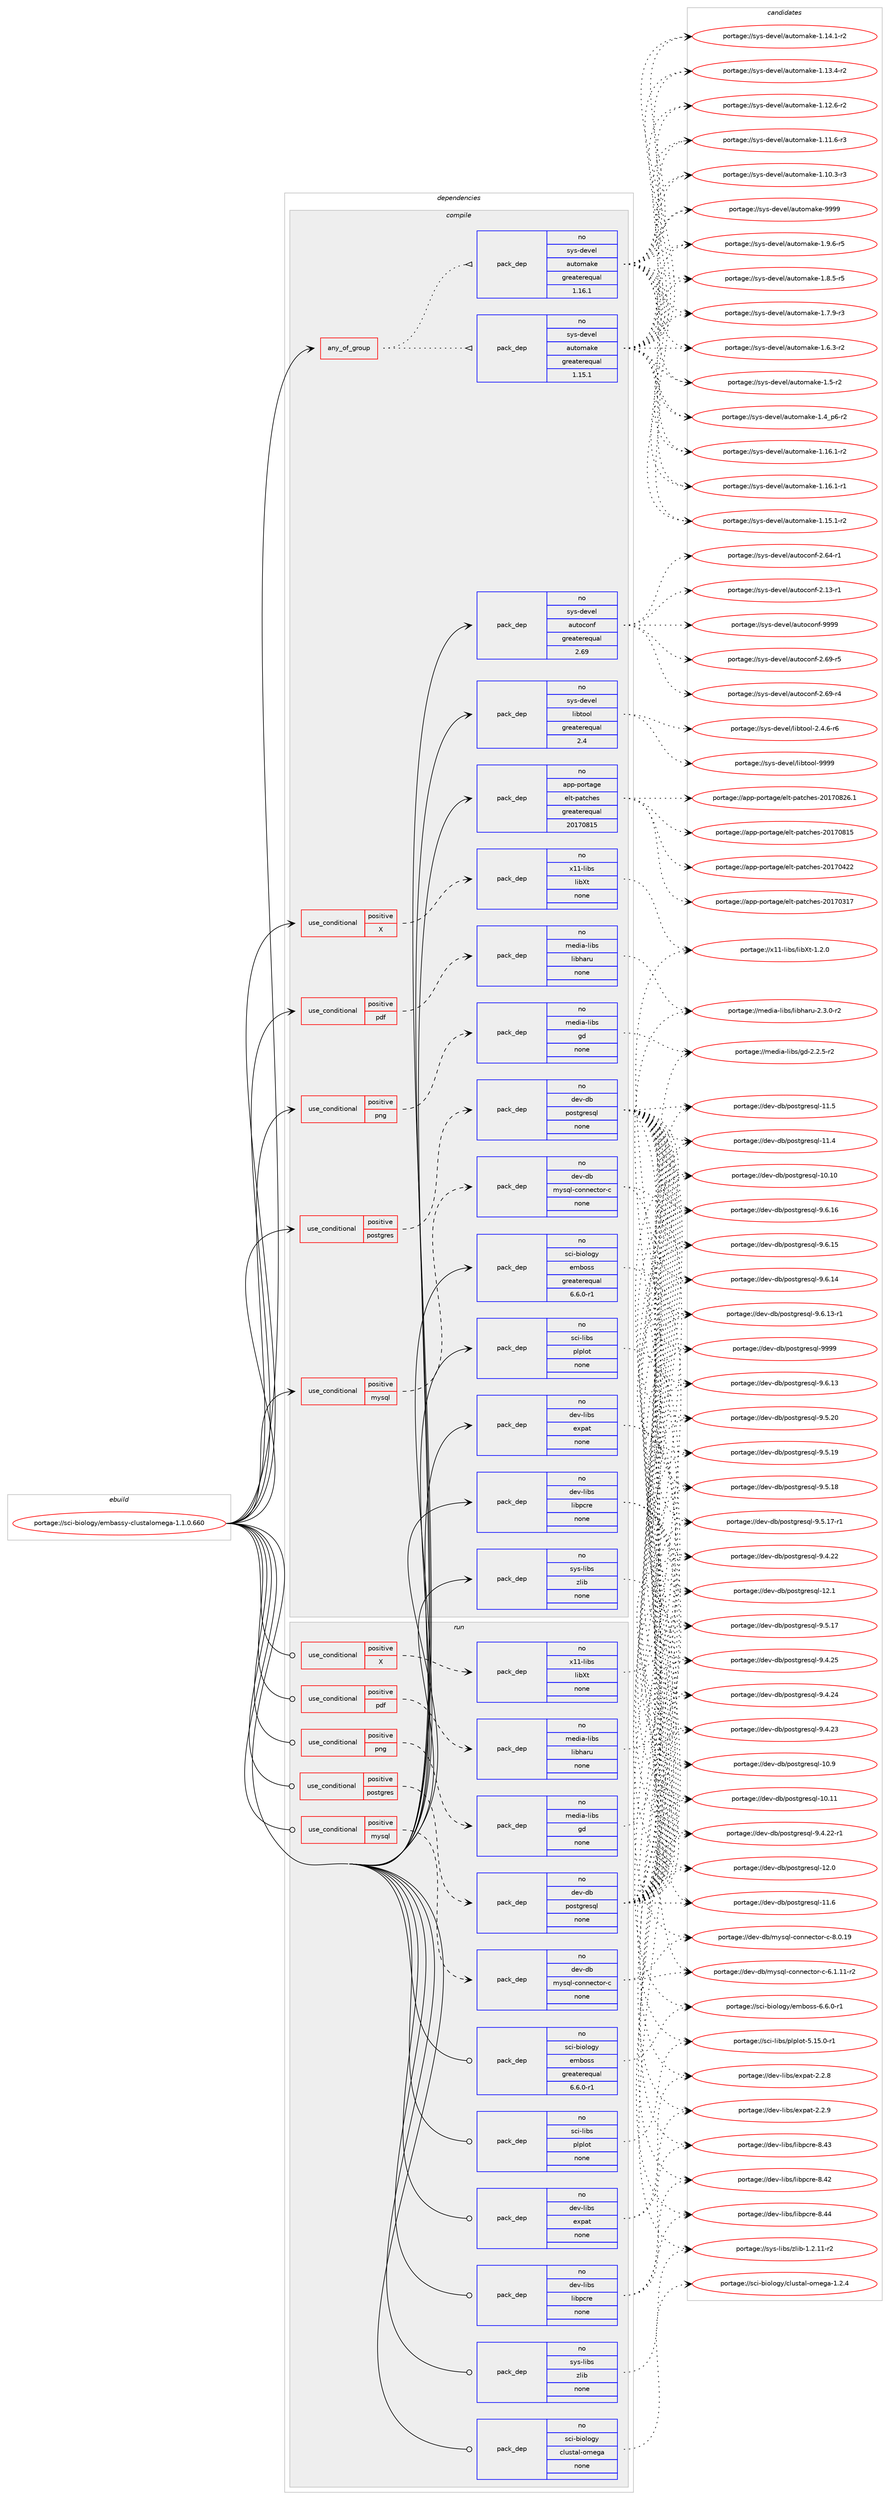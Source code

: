 digraph prolog {

# *************
# Graph options
# *************

newrank=true;
concentrate=true;
compound=true;
graph [rankdir=LR,fontname=Helvetica,fontsize=10,ranksep=1.5];#, ranksep=2.5, nodesep=0.2];
edge  [arrowhead=vee];
node  [fontname=Helvetica,fontsize=10];

# **********
# The ebuild
# **********

subgraph cluster_leftcol {
color=gray;
rank=same;
label=<<i>ebuild</i>>;
id [label="portage://sci-biology/embassy-clustalomega-1.1.0.660", color=red, width=4, href="../sci-biology/embassy-clustalomega-1.1.0.660.svg"];
}

# ****************
# The dependencies
# ****************

subgraph cluster_midcol {
color=gray;
label=<<i>dependencies</i>>;
subgraph cluster_compile {
fillcolor="#eeeeee";
style=filled;
label=<<i>compile</i>>;
subgraph any1686 {
dependency104376 [label=<<TABLE BORDER="0" CELLBORDER="1" CELLSPACING="0" CELLPADDING="4"><TR><TD CELLPADDING="10">any_of_group</TD></TR></TABLE>>, shape=none, color=red];subgraph pack81513 {
dependency104377 [label=<<TABLE BORDER="0" CELLBORDER="1" CELLSPACING="0" CELLPADDING="4" WIDTH="220"><TR><TD ROWSPAN="6" CELLPADDING="30">pack_dep</TD></TR><TR><TD WIDTH="110">no</TD></TR><TR><TD>sys-devel</TD></TR><TR><TD>automake</TD></TR><TR><TD>greaterequal</TD></TR><TR><TD>1.16.1</TD></TR></TABLE>>, shape=none, color=blue];
}
dependency104376:e -> dependency104377:w [weight=20,style="dotted",arrowhead="oinv"];
subgraph pack81514 {
dependency104378 [label=<<TABLE BORDER="0" CELLBORDER="1" CELLSPACING="0" CELLPADDING="4" WIDTH="220"><TR><TD ROWSPAN="6" CELLPADDING="30">pack_dep</TD></TR><TR><TD WIDTH="110">no</TD></TR><TR><TD>sys-devel</TD></TR><TR><TD>automake</TD></TR><TR><TD>greaterequal</TD></TR><TR><TD>1.15.1</TD></TR></TABLE>>, shape=none, color=blue];
}
dependency104376:e -> dependency104378:w [weight=20,style="dotted",arrowhead="oinv"];
}
id:e -> dependency104376:w [weight=20,style="solid",arrowhead="vee"];
subgraph cond21086 {
dependency104379 [label=<<TABLE BORDER="0" CELLBORDER="1" CELLSPACING="0" CELLPADDING="4"><TR><TD ROWSPAN="3" CELLPADDING="10">use_conditional</TD></TR><TR><TD>positive</TD></TR><TR><TD>X</TD></TR></TABLE>>, shape=none, color=red];
subgraph pack81515 {
dependency104380 [label=<<TABLE BORDER="0" CELLBORDER="1" CELLSPACING="0" CELLPADDING="4" WIDTH="220"><TR><TD ROWSPAN="6" CELLPADDING="30">pack_dep</TD></TR><TR><TD WIDTH="110">no</TD></TR><TR><TD>x11-libs</TD></TR><TR><TD>libXt</TD></TR><TR><TD>none</TD></TR><TR><TD></TD></TR></TABLE>>, shape=none, color=blue];
}
dependency104379:e -> dependency104380:w [weight=20,style="dashed",arrowhead="vee"];
}
id:e -> dependency104379:w [weight=20,style="solid",arrowhead="vee"];
subgraph cond21087 {
dependency104381 [label=<<TABLE BORDER="0" CELLBORDER="1" CELLSPACING="0" CELLPADDING="4"><TR><TD ROWSPAN="3" CELLPADDING="10">use_conditional</TD></TR><TR><TD>positive</TD></TR><TR><TD>mysql</TD></TR></TABLE>>, shape=none, color=red];
subgraph pack81516 {
dependency104382 [label=<<TABLE BORDER="0" CELLBORDER="1" CELLSPACING="0" CELLPADDING="4" WIDTH="220"><TR><TD ROWSPAN="6" CELLPADDING="30">pack_dep</TD></TR><TR><TD WIDTH="110">no</TD></TR><TR><TD>dev-db</TD></TR><TR><TD>mysql-connector-c</TD></TR><TR><TD>none</TD></TR><TR><TD></TD></TR></TABLE>>, shape=none, color=blue];
}
dependency104381:e -> dependency104382:w [weight=20,style="dashed",arrowhead="vee"];
}
id:e -> dependency104381:w [weight=20,style="solid",arrowhead="vee"];
subgraph cond21088 {
dependency104383 [label=<<TABLE BORDER="0" CELLBORDER="1" CELLSPACING="0" CELLPADDING="4"><TR><TD ROWSPAN="3" CELLPADDING="10">use_conditional</TD></TR><TR><TD>positive</TD></TR><TR><TD>pdf</TD></TR></TABLE>>, shape=none, color=red];
subgraph pack81517 {
dependency104384 [label=<<TABLE BORDER="0" CELLBORDER="1" CELLSPACING="0" CELLPADDING="4" WIDTH="220"><TR><TD ROWSPAN="6" CELLPADDING="30">pack_dep</TD></TR><TR><TD WIDTH="110">no</TD></TR><TR><TD>media-libs</TD></TR><TR><TD>libharu</TD></TR><TR><TD>none</TD></TR><TR><TD></TD></TR></TABLE>>, shape=none, color=blue];
}
dependency104383:e -> dependency104384:w [weight=20,style="dashed",arrowhead="vee"];
}
id:e -> dependency104383:w [weight=20,style="solid",arrowhead="vee"];
subgraph cond21089 {
dependency104385 [label=<<TABLE BORDER="0" CELLBORDER="1" CELLSPACING="0" CELLPADDING="4"><TR><TD ROWSPAN="3" CELLPADDING="10">use_conditional</TD></TR><TR><TD>positive</TD></TR><TR><TD>png</TD></TR></TABLE>>, shape=none, color=red];
subgraph pack81518 {
dependency104386 [label=<<TABLE BORDER="0" CELLBORDER="1" CELLSPACING="0" CELLPADDING="4" WIDTH="220"><TR><TD ROWSPAN="6" CELLPADDING="30">pack_dep</TD></TR><TR><TD WIDTH="110">no</TD></TR><TR><TD>media-libs</TD></TR><TR><TD>gd</TD></TR><TR><TD>none</TD></TR><TR><TD></TD></TR></TABLE>>, shape=none, color=blue];
}
dependency104385:e -> dependency104386:w [weight=20,style="dashed",arrowhead="vee"];
}
id:e -> dependency104385:w [weight=20,style="solid",arrowhead="vee"];
subgraph cond21090 {
dependency104387 [label=<<TABLE BORDER="0" CELLBORDER="1" CELLSPACING="0" CELLPADDING="4"><TR><TD ROWSPAN="3" CELLPADDING="10">use_conditional</TD></TR><TR><TD>positive</TD></TR><TR><TD>postgres</TD></TR></TABLE>>, shape=none, color=red];
subgraph pack81519 {
dependency104388 [label=<<TABLE BORDER="0" CELLBORDER="1" CELLSPACING="0" CELLPADDING="4" WIDTH="220"><TR><TD ROWSPAN="6" CELLPADDING="30">pack_dep</TD></TR><TR><TD WIDTH="110">no</TD></TR><TR><TD>dev-db</TD></TR><TR><TD>postgresql</TD></TR><TR><TD>none</TD></TR><TR><TD></TD></TR></TABLE>>, shape=none, color=blue];
}
dependency104387:e -> dependency104388:w [weight=20,style="dashed",arrowhead="vee"];
}
id:e -> dependency104387:w [weight=20,style="solid",arrowhead="vee"];
subgraph pack81520 {
dependency104389 [label=<<TABLE BORDER="0" CELLBORDER="1" CELLSPACING="0" CELLPADDING="4" WIDTH="220"><TR><TD ROWSPAN="6" CELLPADDING="30">pack_dep</TD></TR><TR><TD WIDTH="110">no</TD></TR><TR><TD>app-portage</TD></TR><TR><TD>elt-patches</TD></TR><TR><TD>greaterequal</TD></TR><TR><TD>20170815</TD></TR></TABLE>>, shape=none, color=blue];
}
id:e -> dependency104389:w [weight=20,style="solid",arrowhead="vee"];
subgraph pack81521 {
dependency104390 [label=<<TABLE BORDER="0" CELLBORDER="1" CELLSPACING="0" CELLPADDING="4" WIDTH="220"><TR><TD ROWSPAN="6" CELLPADDING="30">pack_dep</TD></TR><TR><TD WIDTH="110">no</TD></TR><TR><TD>dev-libs</TD></TR><TR><TD>expat</TD></TR><TR><TD>none</TD></TR><TR><TD></TD></TR></TABLE>>, shape=none, color=blue];
}
id:e -> dependency104390:w [weight=20,style="solid",arrowhead="vee"];
subgraph pack81522 {
dependency104391 [label=<<TABLE BORDER="0" CELLBORDER="1" CELLSPACING="0" CELLPADDING="4" WIDTH="220"><TR><TD ROWSPAN="6" CELLPADDING="30">pack_dep</TD></TR><TR><TD WIDTH="110">no</TD></TR><TR><TD>dev-libs</TD></TR><TR><TD>libpcre</TD></TR><TR><TD>none</TD></TR><TR><TD></TD></TR></TABLE>>, shape=none, color=blue];
}
id:e -> dependency104391:w [weight=20,style="solid",arrowhead="vee"];
subgraph pack81523 {
dependency104392 [label=<<TABLE BORDER="0" CELLBORDER="1" CELLSPACING="0" CELLPADDING="4" WIDTH="220"><TR><TD ROWSPAN="6" CELLPADDING="30">pack_dep</TD></TR><TR><TD WIDTH="110">no</TD></TR><TR><TD>sci-biology</TD></TR><TR><TD>emboss</TD></TR><TR><TD>greaterequal</TD></TR><TR><TD>6.6.0-r1</TD></TR></TABLE>>, shape=none, color=blue];
}
id:e -> dependency104392:w [weight=20,style="solid",arrowhead="vee"];
subgraph pack81524 {
dependency104393 [label=<<TABLE BORDER="0" CELLBORDER="1" CELLSPACING="0" CELLPADDING="4" WIDTH="220"><TR><TD ROWSPAN="6" CELLPADDING="30">pack_dep</TD></TR><TR><TD WIDTH="110">no</TD></TR><TR><TD>sci-libs</TD></TR><TR><TD>plplot</TD></TR><TR><TD>none</TD></TR><TR><TD></TD></TR></TABLE>>, shape=none, color=blue];
}
id:e -> dependency104393:w [weight=20,style="solid",arrowhead="vee"];
subgraph pack81525 {
dependency104394 [label=<<TABLE BORDER="0" CELLBORDER="1" CELLSPACING="0" CELLPADDING="4" WIDTH="220"><TR><TD ROWSPAN="6" CELLPADDING="30">pack_dep</TD></TR><TR><TD WIDTH="110">no</TD></TR><TR><TD>sys-devel</TD></TR><TR><TD>autoconf</TD></TR><TR><TD>greaterequal</TD></TR><TR><TD>2.69</TD></TR></TABLE>>, shape=none, color=blue];
}
id:e -> dependency104394:w [weight=20,style="solid",arrowhead="vee"];
subgraph pack81526 {
dependency104395 [label=<<TABLE BORDER="0" CELLBORDER="1" CELLSPACING="0" CELLPADDING="4" WIDTH="220"><TR><TD ROWSPAN="6" CELLPADDING="30">pack_dep</TD></TR><TR><TD WIDTH="110">no</TD></TR><TR><TD>sys-devel</TD></TR><TR><TD>libtool</TD></TR><TR><TD>greaterequal</TD></TR><TR><TD>2.4</TD></TR></TABLE>>, shape=none, color=blue];
}
id:e -> dependency104395:w [weight=20,style="solid",arrowhead="vee"];
subgraph pack81527 {
dependency104396 [label=<<TABLE BORDER="0" CELLBORDER="1" CELLSPACING="0" CELLPADDING="4" WIDTH="220"><TR><TD ROWSPAN="6" CELLPADDING="30">pack_dep</TD></TR><TR><TD WIDTH="110">no</TD></TR><TR><TD>sys-libs</TD></TR><TR><TD>zlib</TD></TR><TR><TD>none</TD></TR><TR><TD></TD></TR></TABLE>>, shape=none, color=blue];
}
id:e -> dependency104396:w [weight=20,style="solid",arrowhead="vee"];
}
subgraph cluster_compileandrun {
fillcolor="#eeeeee";
style=filled;
label=<<i>compile and run</i>>;
}
subgraph cluster_run {
fillcolor="#eeeeee";
style=filled;
label=<<i>run</i>>;
subgraph cond21091 {
dependency104397 [label=<<TABLE BORDER="0" CELLBORDER="1" CELLSPACING="0" CELLPADDING="4"><TR><TD ROWSPAN="3" CELLPADDING="10">use_conditional</TD></TR><TR><TD>positive</TD></TR><TR><TD>X</TD></TR></TABLE>>, shape=none, color=red];
subgraph pack81528 {
dependency104398 [label=<<TABLE BORDER="0" CELLBORDER="1" CELLSPACING="0" CELLPADDING="4" WIDTH="220"><TR><TD ROWSPAN="6" CELLPADDING="30">pack_dep</TD></TR><TR><TD WIDTH="110">no</TD></TR><TR><TD>x11-libs</TD></TR><TR><TD>libXt</TD></TR><TR><TD>none</TD></TR><TR><TD></TD></TR></TABLE>>, shape=none, color=blue];
}
dependency104397:e -> dependency104398:w [weight=20,style="dashed",arrowhead="vee"];
}
id:e -> dependency104397:w [weight=20,style="solid",arrowhead="odot"];
subgraph cond21092 {
dependency104399 [label=<<TABLE BORDER="0" CELLBORDER="1" CELLSPACING="0" CELLPADDING="4"><TR><TD ROWSPAN="3" CELLPADDING="10">use_conditional</TD></TR><TR><TD>positive</TD></TR><TR><TD>mysql</TD></TR></TABLE>>, shape=none, color=red];
subgraph pack81529 {
dependency104400 [label=<<TABLE BORDER="0" CELLBORDER="1" CELLSPACING="0" CELLPADDING="4" WIDTH="220"><TR><TD ROWSPAN="6" CELLPADDING="30">pack_dep</TD></TR><TR><TD WIDTH="110">no</TD></TR><TR><TD>dev-db</TD></TR><TR><TD>mysql-connector-c</TD></TR><TR><TD>none</TD></TR><TR><TD></TD></TR></TABLE>>, shape=none, color=blue];
}
dependency104399:e -> dependency104400:w [weight=20,style="dashed",arrowhead="vee"];
}
id:e -> dependency104399:w [weight=20,style="solid",arrowhead="odot"];
subgraph cond21093 {
dependency104401 [label=<<TABLE BORDER="0" CELLBORDER="1" CELLSPACING="0" CELLPADDING="4"><TR><TD ROWSPAN="3" CELLPADDING="10">use_conditional</TD></TR><TR><TD>positive</TD></TR><TR><TD>pdf</TD></TR></TABLE>>, shape=none, color=red];
subgraph pack81530 {
dependency104402 [label=<<TABLE BORDER="0" CELLBORDER="1" CELLSPACING="0" CELLPADDING="4" WIDTH="220"><TR><TD ROWSPAN="6" CELLPADDING="30">pack_dep</TD></TR><TR><TD WIDTH="110">no</TD></TR><TR><TD>media-libs</TD></TR><TR><TD>libharu</TD></TR><TR><TD>none</TD></TR><TR><TD></TD></TR></TABLE>>, shape=none, color=blue];
}
dependency104401:e -> dependency104402:w [weight=20,style="dashed",arrowhead="vee"];
}
id:e -> dependency104401:w [weight=20,style="solid",arrowhead="odot"];
subgraph cond21094 {
dependency104403 [label=<<TABLE BORDER="0" CELLBORDER="1" CELLSPACING="0" CELLPADDING="4"><TR><TD ROWSPAN="3" CELLPADDING="10">use_conditional</TD></TR><TR><TD>positive</TD></TR><TR><TD>png</TD></TR></TABLE>>, shape=none, color=red];
subgraph pack81531 {
dependency104404 [label=<<TABLE BORDER="0" CELLBORDER="1" CELLSPACING="0" CELLPADDING="4" WIDTH="220"><TR><TD ROWSPAN="6" CELLPADDING="30">pack_dep</TD></TR><TR><TD WIDTH="110">no</TD></TR><TR><TD>media-libs</TD></TR><TR><TD>gd</TD></TR><TR><TD>none</TD></TR><TR><TD></TD></TR></TABLE>>, shape=none, color=blue];
}
dependency104403:e -> dependency104404:w [weight=20,style="dashed",arrowhead="vee"];
}
id:e -> dependency104403:w [weight=20,style="solid",arrowhead="odot"];
subgraph cond21095 {
dependency104405 [label=<<TABLE BORDER="0" CELLBORDER="1" CELLSPACING="0" CELLPADDING="4"><TR><TD ROWSPAN="3" CELLPADDING="10">use_conditional</TD></TR><TR><TD>positive</TD></TR><TR><TD>postgres</TD></TR></TABLE>>, shape=none, color=red];
subgraph pack81532 {
dependency104406 [label=<<TABLE BORDER="0" CELLBORDER="1" CELLSPACING="0" CELLPADDING="4" WIDTH="220"><TR><TD ROWSPAN="6" CELLPADDING="30">pack_dep</TD></TR><TR><TD WIDTH="110">no</TD></TR><TR><TD>dev-db</TD></TR><TR><TD>postgresql</TD></TR><TR><TD>none</TD></TR><TR><TD></TD></TR></TABLE>>, shape=none, color=blue];
}
dependency104405:e -> dependency104406:w [weight=20,style="dashed",arrowhead="vee"];
}
id:e -> dependency104405:w [weight=20,style="solid",arrowhead="odot"];
subgraph pack81533 {
dependency104407 [label=<<TABLE BORDER="0" CELLBORDER="1" CELLSPACING="0" CELLPADDING="4" WIDTH="220"><TR><TD ROWSPAN="6" CELLPADDING="30">pack_dep</TD></TR><TR><TD WIDTH="110">no</TD></TR><TR><TD>dev-libs</TD></TR><TR><TD>expat</TD></TR><TR><TD>none</TD></TR><TR><TD></TD></TR></TABLE>>, shape=none, color=blue];
}
id:e -> dependency104407:w [weight=20,style="solid",arrowhead="odot"];
subgraph pack81534 {
dependency104408 [label=<<TABLE BORDER="0" CELLBORDER="1" CELLSPACING="0" CELLPADDING="4" WIDTH="220"><TR><TD ROWSPAN="6" CELLPADDING="30">pack_dep</TD></TR><TR><TD WIDTH="110">no</TD></TR><TR><TD>dev-libs</TD></TR><TR><TD>libpcre</TD></TR><TR><TD>none</TD></TR><TR><TD></TD></TR></TABLE>>, shape=none, color=blue];
}
id:e -> dependency104408:w [weight=20,style="solid",arrowhead="odot"];
subgraph pack81535 {
dependency104409 [label=<<TABLE BORDER="0" CELLBORDER="1" CELLSPACING="0" CELLPADDING="4" WIDTH="220"><TR><TD ROWSPAN="6" CELLPADDING="30">pack_dep</TD></TR><TR><TD WIDTH="110">no</TD></TR><TR><TD>sci-biology</TD></TR><TR><TD>clustal-omega</TD></TR><TR><TD>none</TD></TR><TR><TD></TD></TR></TABLE>>, shape=none, color=blue];
}
id:e -> dependency104409:w [weight=20,style="solid",arrowhead="odot"];
subgraph pack81536 {
dependency104410 [label=<<TABLE BORDER="0" CELLBORDER="1" CELLSPACING="0" CELLPADDING="4" WIDTH="220"><TR><TD ROWSPAN="6" CELLPADDING="30">pack_dep</TD></TR><TR><TD WIDTH="110">no</TD></TR><TR><TD>sci-biology</TD></TR><TR><TD>emboss</TD></TR><TR><TD>greaterequal</TD></TR><TR><TD>6.6.0-r1</TD></TR></TABLE>>, shape=none, color=blue];
}
id:e -> dependency104410:w [weight=20,style="solid",arrowhead="odot"];
subgraph pack81537 {
dependency104411 [label=<<TABLE BORDER="0" CELLBORDER="1" CELLSPACING="0" CELLPADDING="4" WIDTH="220"><TR><TD ROWSPAN="6" CELLPADDING="30">pack_dep</TD></TR><TR><TD WIDTH="110">no</TD></TR><TR><TD>sci-libs</TD></TR><TR><TD>plplot</TD></TR><TR><TD>none</TD></TR><TR><TD></TD></TR></TABLE>>, shape=none, color=blue];
}
id:e -> dependency104411:w [weight=20,style="solid",arrowhead="odot"];
subgraph pack81538 {
dependency104412 [label=<<TABLE BORDER="0" CELLBORDER="1" CELLSPACING="0" CELLPADDING="4" WIDTH="220"><TR><TD ROWSPAN="6" CELLPADDING="30">pack_dep</TD></TR><TR><TD WIDTH="110">no</TD></TR><TR><TD>sys-libs</TD></TR><TR><TD>zlib</TD></TR><TR><TD>none</TD></TR><TR><TD></TD></TR></TABLE>>, shape=none, color=blue];
}
id:e -> dependency104412:w [weight=20,style="solid",arrowhead="odot"];
}
}

# **************
# The candidates
# **************

subgraph cluster_choices {
rank=same;
color=gray;
label=<<i>candidates</i>>;

subgraph choice81513 {
color=black;
nodesep=1;
choice115121115451001011181011084797117116111109971071014557575757 [label="portage://sys-devel/automake-9999", color=red, width=4,href="../sys-devel/automake-9999.svg"];
choice115121115451001011181011084797117116111109971071014549465746544511453 [label="portage://sys-devel/automake-1.9.6-r5", color=red, width=4,href="../sys-devel/automake-1.9.6-r5.svg"];
choice115121115451001011181011084797117116111109971071014549465646534511453 [label="portage://sys-devel/automake-1.8.5-r5", color=red, width=4,href="../sys-devel/automake-1.8.5-r5.svg"];
choice115121115451001011181011084797117116111109971071014549465546574511451 [label="portage://sys-devel/automake-1.7.9-r3", color=red, width=4,href="../sys-devel/automake-1.7.9-r3.svg"];
choice115121115451001011181011084797117116111109971071014549465446514511450 [label="portage://sys-devel/automake-1.6.3-r2", color=red, width=4,href="../sys-devel/automake-1.6.3-r2.svg"];
choice11512111545100101118101108479711711611110997107101454946534511450 [label="portage://sys-devel/automake-1.5-r2", color=red, width=4,href="../sys-devel/automake-1.5-r2.svg"];
choice115121115451001011181011084797117116111109971071014549465295112544511450 [label="portage://sys-devel/automake-1.4_p6-r2", color=red, width=4,href="../sys-devel/automake-1.4_p6-r2.svg"];
choice11512111545100101118101108479711711611110997107101454946495446494511450 [label="portage://sys-devel/automake-1.16.1-r2", color=red, width=4,href="../sys-devel/automake-1.16.1-r2.svg"];
choice11512111545100101118101108479711711611110997107101454946495446494511449 [label="portage://sys-devel/automake-1.16.1-r1", color=red, width=4,href="../sys-devel/automake-1.16.1-r1.svg"];
choice11512111545100101118101108479711711611110997107101454946495346494511450 [label="portage://sys-devel/automake-1.15.1-r2", color=red, width=4,href="../sys-devel/automake-1.15.1-r2.svg"];
choice11512111545100101118101108479711711611110997107101454946495246494511450 [label="portage://sys-devel/automake-1.14.1-r2", color=red, width=4,href="../sys-devel/automake-1.14.1-r2.svg"];
choice11512111545100101118101108479711711611110997107101454946495146524511450 [label="portage://sys-devel/automake-1.13.4-r2", color=red, width=4,href="../sys-devel/automake-1.13.4-r2.svg"];
choice11512111545100101118101108479711711611110997107101454946495046544511450 [label="portage://sys-devel/automake-1.12.6-r2", color=red, width=4,href="../sys-devel/automake-1.12.6-r2.svg"];
choice11512111545100101118101108479711711611110997107101454946494946544511451 [label="portage://sys-devel/automake-1.11.6-r3", color=red, width=4,href="../sys-devel/automake-1.11.6-r3.svg"];
choice11512111545100101118101108479711711611110997107101454946494846514511451 [label="portage://sys-devel/automake-1.10.3-r3", color=red, width=4,href="../sys-devel/automake-1.10.3-r3.svg"];
dependency104377:e -> choice115121115451001011181011084797117116111109971071014557575757:w [style=dotted,weight="100"];
dependency104377:e -> choice115121115451001011181011084797117116111109971071014549465746544511453:w [style=dotted,weight="100"];
dependency104377:e -> choice115121115451001011181011084797117116111109971071014549465646534511453:w [style=dotted,weight="100"];
dependency104377:e -> choice115121115451001011181011084797117116111109971071014549465546574511451:w [style=dotted,weight="100"];
dependency104377:e -> choice115121115451001011181011084797117116111109971071014549465446514511450:w [style=dotted,weight="100"];
dependency104377:e -> choice11512111545100101118101108479711711611110997107101454946534511450:w [style=dotted,weight="100"];
dependency104377:e -> choice115121115451001011181011084797117116111109971071014549465295112544511450:w [style=dotted,weight="100"];
dependency104377:e -> choice11512111545100101118101108479711711611110997107101454946495446494511450:w [style=dotted,weight="100"];
dependency104377:e -> choice11512111545100101118101108479711711611110997107101454946495446494511449:w [style=dotted,weight="100"];
dependency104377:e -> choice11512111545100101118101108479711711611110997107101454946495346494511450:w [style=dotted,weight="100"];
dependency104377:e -> choice11512111545100101118101108479711711611110997107101454946495246494511450:w [style=dotted,weight="100"];
dependency104377:e -> choice11512111545100101118101108479711711611110997107101454946495146524511450:w [style=dotted,weight="100"];
dependency104377:e -> choice11512111545100101118101108479711711611110997107101454946495046544511450:w [style=dotted,weight="100"];
dependency104377:e -> choice11512111545100101118101108479711711611110997107101454946494946544511451:w [style=dotted,weight="100"];
dependency104377:e -> choice11512111545100101118101108479711711611110997107101454946494846514511451:w [style=dotted,weight="100"];
}
subgraph choice81514 {
color=black;
nodesep=1;
choice115121115451001011181011084797117116111109971071014557575757 [label="portage://sys-devel/automake-9999", color=red, width=4,href="../sys-devel/automake-9999.svg"];
choice115121115451001011181011084797117116111109971071014549465746544511453 [label="portage://sys-devel/automake-1.9.6-r5", color=red, width=4,href="../sys-devel/automake-1.9.6-r5.svg"];
choice115121115451001011181011084797117116111109971071014549465646534511453 [label="portage://sys-devel/automake-1.8.5-r5", color=red, width=4,href="../sys-devel/automake-1.8.5-r5.svg"];
choice115121115451001011181011084797117116111109971071014549465546574511451 [label="portage://sys-devel/automake-1.7.9-r3", color=red, width=4,href="../sys-devel/automake-1.7.9-r3.svg"];
choice115121115451001011181011084797117116111109971071014549465446514511450 [label="portage://sys-devel/automake-1.6.3-r2", color=red, width=4,href="../sys-devel/automake-1.6.3-r2.svg"];
choice11512111545100101118101108479711711611110997107101454946534511450 [label="portage://sys-devel/automake-1.5-r2", color=red, width=4,href="../sys-devel/automake-1.5-r2.svg"];
choice115121115451001011181011084797117116111109971071014549465295112544511450 [label="portage://sys-devel/automake-1.4_p6-r2", color=red, width=4,href="../sys-devel/automake-1.4_p6-r2.svg"];
choice11512111545100101118101108479711711611110997107101454946495446494511450 [label="portage://sys-devel/automake-1.16.1-r2", color=red, width=4,href="../sys-devel/automake-1.16.1-r2.svg"];
choice11512111545100101118101108479711711611110997107101454946495446494511449 [label="portage://sys-devel/automake-1.16.1-r1", color=red, width=4,href="../sys-devel/automake-1.16.1-r1.svg"];
choice11512111545100101118101108479711711611110997107101454946495346494511450 [label="portage://sys-devel/automake-1.15.1-r2", color=red, width=4,href="../sys-devel/automake-1.15.1-r2.svg"];
choice11512111545100101118101108479711711611110997107101454946495246494511450 [label="portage://sys-devel/automake-1.14.1-r2", color=red, width=4,href="../sys-devel/automake-1.14.1-r2.svg"];
choice11512111545100101118101108479711711611110997107101454946495146524511450 [label="portage://sys-devel/automake-1.13.4-r2", color=red, width=4,href="../sys-devel/automake-1.13.4-r2.svg"];
choice11512111545100101118101108479711711611110997107101454946495046544511450 [label="portage://sys-devel/automake-1.12.6-r2", color=red, width=4,href="../sys-devel/automake-1.12.6-r2.svg"];
choice11512111545100101118101108479711711611110997107101454946494946544511451 [label="portage://sys-devel/automake-1.11.6-r3", color=red, width=4,href="../sys-devel/automake-1.11.6-r3.svg"];
choice11512111545100101118101108479711711611110997107101454946494846514511451 [label="portage://sys-devel/automake-1.10.3-r3", color=red, width=4,href="../sys-devel/automake-1.10.3-r3.svg"];
dependency104378:e -> choice115121115451001011181011084797117116111109971071014557575757:w [style=dotted,weight="100"];
dependency104378:e -> choice115121115451001011181011084797117116111109971071014549465746544511453:w [style=dotted,weight="100"];
dependency104378:e -> choice115121115451001011181011084797117116111109971071014549465646534511453:w [style=dotted,weight="100"];
dependency104378:e -> choice115121115451001011181011084797117116111109971071014549465546574511451:w [style=dotted,weight="100"];
dependency104378:e -> choice115121115451001011181011084797117116111109971071014549465446514511450:w [style=dotted,weight="100"];
dependency104378:e -> choice11512111545100101118101108479711711611110997107101454946534511450:w [style=dotted,weight="100"];
dependency104378:e -> choice115121115451001011181011084797117116111109971071014549465295112544511450:w [style=dotted,weight="100"];
dependency104378:e -> choice11512111545100101118101108479711711611110997107101454946495446494511450:w [style=dotted,weight="100"];
dependency104378:e -> choice11512111545100101118101108479711711611110997107101454946495446494511449:w [style=dotted,weight="100"];
dependency104378:e -> choice11512111545100101118101108479711711611110997107101454946495346494511450:w [style=dotted,weight="100"];
dependency104378:e -> choice11512111545100101118101108479711711611110997107101454946495246494511450:w [style=dotted,weight="100"];
dependency104378:e -> choice11512111545100101118101108479711711611110997107101454946495146524511450:w [style=dotted,weight="100"];
dependency104378:e -> choice11512111545100101118101108479711711611110997107101454946495046544511450:w [style=dotted,weight="100"];
dependency104378:e -> choice11512111545100101118101108479711711611110997107101454946494946544511451:w [style=dotted,weight="100"];
dependency104378:e -> choice11512111545100101118101108479711711611110997107101454946494846514511451:w [style=dotted,weight="100"];
}
subgraph choice81515 {
color=black;
nodesep=1;
choice12049494510810598115471081059888116454946504648 [label="portage://x11-libs/libXt-1.2.0", color=red, width=4,href="../x11-libs/libXt-1.2.0.svg"];
dependency104380:e -> choice12049494510810598115471081059888116454946504648:w [style=dotted,weight="100"];
}
subgraph choice81516 {
color=black;
nodesep=1;
choice100101118451009847109121115113108459911111011010199116111114459945564648464957 [label="portage://dev-db/mysql-connector-c-8.0.19", color=red, width=4,href="../dev-db/mysql-connector-c-8.0.19.svg"];
choice1001011184510098471091211151131084599111110110101991161111144599455446494649494511450 [label="portage://dev-db/mysql-connector-c-6.1.11-r2", color=red, width=4,href="../dev-db/mysql-connector-c-6.1.11-r2.svg"];
dependency104382:e -> choice100101118451009847109121115113108459911111011010199116111114459945564648464957:w [style=dotted,weight="100"];
dependency104382:e -> choice1001011184510098471091211151131084599111110110101991161111144599455446494649494511450:w [style=dotted,weight="100"];
}
subgraph choice81517 {
color=black;
nodesep=1;
choice1091011001059745108105981154710810598104971141174550465146484511450 [label="portage://media-libs/libharu-2.3.0-r2", color=red, width=4,href="../media-libs/libharu-2.3.0-r2.svg"];
dependency104384:e -> choice1091011001059745108105981154710810598104971141174550465146484511450:w [style=dotted,weight="100"];
}
subgraph choice81518 {
color=black;
nodesep=1;
choice109101100105974510810598115471031004550465046534511450 [label="portage://media-libs/gd-2.2.5-r2", color=red, width=4,href="../media-libs/gd-2.2.5-r2.svg"];
dependency104386:e -> choice109101100105974510810598115471031004550465046534511450:w [style=dotted,weight="100"];
}
subgraph choice81519 {
color=black;
nodesep=1;
choice1001011184510098471121111151161031141011151131084557575757 [label="portage://dev-db/postgresql-9999", color=red, width=4,href="../dev-db/postgresql-9999.svg"];
choice10010111845100984711211111511610311410111511310845574654464954 [label="portage://dev-db/postgresql-9.6.16", color=red, width=4,href="../dev-db/postgresql-9.6.16.svg"];
choice10010111845100984711211111511610311410111511310845574654464953 [label="portage://dev-db/postgresql-9.6.15", color=red, width=4,href="../dev-db/postgresql-9.6.15.svg"];
choice10010111845100984711211111511610311410111511310845574654464952 [label="portage://dev-db/postgresql-9.6.14", color=red, width=4,href="../dev-db/postgresql-9.6.14.svg"];
choice100101118451009847112111115116103114101115113108455746544649514511449 [label="portage://dev-db/postgresql-9.6.13-r1", color=red, width=4,href="../dev-db/postgresql-9.6.13-r1.svg"];
choice10010111845100984711211111511610311410111511310845574654464951 [label="portage://dev-db/postgresql-9.6.13", color=red, width=4,href="../dev-db/postgresql-9.6.13.svg"];
choice10010111845100984711211111511610311410111511310845574653465048 [label="portage://dev-db/postgresql-9.5.20", color=red, width=4,href="../dev-db/postgresql-9.5.20.svg"];
choice10010111845100984711211111511610311410111511310845574653464957 [label="portage://dev-db/postgresql-9.5.19", color=red, width=4,href="../dev-db/postgresql-9.5.19.svg"];
choice10010111845100984711211111511610311410111511310845574653464956 [label="portage://dev-db/postgresql-9.5.18", color=red, width=4,href="../dev-db/postgresql-9.5.18.svg"];
choice100101118451009847112111115116103114101115113108455746534649554511449 [label="portage://dev-db/postgresql-9.5.17-r1", color=red, width=4,href="../dev-db/postgresql-9.5.17-r1.svg"];
choice10010111845100984711211111511610311410111511310845574653464955 [label="portage://dev-db/postgresql-9.5.17", color=red, width=4,href="../dev-db/postgresql-9.5.17.svg"];
choice10010111845100984711211111511610311410111511310845574652465053 [label="portage://dev-db/postgresql-9.4.25", color=red, width=4,href="../dev-db/postgresql-9.4.25.svg"];
choice10010111845100984711211111511610311410111511310845574652465052 [label="portage://dev-db/postgresql-9.4.24", color=red, width=4,href="../dev-db/postgresql-9.4.24.svg"];
choice10010111845100984711211111511610311410111511310845574652465051 [label="portage://dev-db/postgresql-9.4.23", color=red, width=4,href="../dev-db/postgresql-9.4.23.svg"];
choice100101118451009847112111115116103114101115113108455746524650504511449 [label="portage://dev-db/postgresql-9.4.22-r1", color=red, width=4,href="../dev-db/postgresql-9.4.22-r1.svg"];
choice10010111845100984711211111511610311410111511310845574652465050 [label="portage://dev-db/postgresql-9.4.22", color=red, width=4,href="../dev-db/postgresql-9.4.22.svg"];
choice1001011184510098471121111151161031141011151131084549504649 [label="portage://dev-db/postgresql-12.1", color=red, width=4,href="../dev-db/postgresql-12.1.svg"];
choice1001011184510098471121111151161031141011151131084549504648 [label="portage://dev-db/postgresql-12.0", color=red, width=4,href="../dev-db/postgresql-12.0.svg"];
choice1001011184510098471121111151161031141011151131084549494654 [label="portage://dev-db/postgresql-11.6", color=red, width=4,href="../dev-db/postgresql-11.6.svg"];
choice1001011184510098471121111151161031141011151131084549494653 [label="portage://dev-db/postgresql-11.5", color=red, width=4,href="../dev-db/postgresql-11.5.svg"];
choice1001011184510098471121111151161031141011151131084549494652 [label="portage://dev-db/postgresql-11.4", color=red, width=4,href="../dev-db/postgresql-11.4.svg"];
choice1001011184510098471121111151161031141011151131084549484657 [label="portage://dev-db/postgresql-10.9", color=red, width=4,href="../dev-db/postgresql-10.9.svg"];
choice100101118451009847112111115116103114101115113108454948464949 [label="portage://dev-db/postgresql-10.11", color=red, width=4,href="../dev-db/postgresql-10.11.svg"];
choice100101118451009847112111115116103114101115113108454948464948 [label="portage://dev-db/postgresql-10.10", color=red, width=4,href="../dev-db/postgresql-10.10.svg"];
dependency104388:e -> choice1001011184510098471121111151161031141011151131084557575757:w [style=dotted,weight="100"];
dependency104388:e -> choice10010111845100984711211111511610311410111511310845574654464954:w [style=dotted,weight="100"];
dependency104388:e -> choice10010111845100984711211111511610311410111511310845574654464953:w [style=dotted,weight="100"];
dependency104388:e -> choice10010111845100984711211111511610311410111511310845574654464952:w [style=dotted,weight="100"];
dependency104388:e -> choice100101118451009847112111115116103114101115113108455746544649514511449:w [style=dotted,weight="100"];
dependency104388:e -> choice10010111845100984711211111511610311410111511310845574654464951:w [style=dotted,weight="100"];
dependency104388:e -> choice10010111845100984711211111511610311410111511310845574653465048:w [style=dotted,weight="100"];
dependency104388:e -> choice10010111845100984711211111511610311410111511310845574653464957:w [style=dotted,weight="100"];
dependency104388:e -> choice10010111845100984711211111511610311410111511310845574653464956:w [style=dotted,weight="100"];
dependency104388:e -> choice100101118451009847112111115116103114101115113108455746534649554511449:w [style=dotted,weight="100"];
dependency104388:e -> choice10010111845100984711211111511610311410111511310845574653464955:w [style=dotted,weight="100"];
dependency104388:e -> choice10010111845100984711211111511610311410111511310845574652465053:w [style=dotted,weight="100"];
dependency104388:e -> choice10010111845100984711211111511610311410111511310845574652465052:w [style=dotted,weight="100"];
dependency104388:e -> choice10010111845100984711211111511610311410111511310845574652465051:w [style=dotted,weight="100"];
dependency104388:e -> choice100101118451009847112111115116103114101115113108455746524650504511449:w [style=dotted,weight="100"];
dependency104388:e -> choice10010111845100984711211111511610311410111511310845574652465050:w [style=dotted,weight="100"];
dependency104388:e -> choice1001011184510098471121111151161031141011151131084549504649:w [style=dotted,weight="100"];
dependency104388:e -> choice1001011184510098471121111151161031141011151131084549504648:w [style=dotted,weight="100"];
dependency104388:e -> choice1001011184510098471121111151161031141011151131084549494654:w [style=dotted,weight="100"];
dependency104388:e -> choice1001011184510098471121111151161031141011151131084549494653:w [style=dotted,weight="100"];
dependency104388:e -> choice1001011184510098471121111151161031141011151131084549494652:w [style=dotted,weight="100"];
dependency104388:e -> choice1001011184510098471121111151161031141011151131084549484657:w [style=dotted,weight="100"];
dependency104388:e -> choice100101118451009847112111115116103114101115113108454948464949:w [style=dotted,weight="100"];
dependency104388:e -> choice100101118451009847112111115116103114101115113108454948464948:w [style=dotted,weight="100"];
}
subgraph choice81520 {
color=black;
nodesep=1;
choice971121124511211111411697103101471011081164511297116991041011154550484955485650544649 [label="portage://app-portage/elt-patches-20170826.1", color=red, width=4,href="../app-portage/elt-patches-20170826.1.svg"];
choice97112112451121111141169710310147101108116451129711699104101115455048495548564953 [label="portage://app-portage/elt-patches-20170815", color=red, width=4,href="../app-portage/elt-patches-20170815.svg"];
choice97112112451121111141169710310147101108116451129711699104101115455048495548525050 [label="portage://app-portage/elt-patches-20170422", color=red, width=4,href="../app-portage/elt-patches-20170422.svg"];
choice97112112451121111141169710310147101108116451129711699104101115455048495548514955 [label="portage://app-portage/elt-patches-20170317", color=red, width=4,href="../app-portage/elt-patches-20170317.svg"];
dependency104389:e -> choice971121124511211111411697103101471011081164511297116991041011154550484955485650544649:w [style=dotted,weight="100"];
dependency104389:e -> choice97112112451121111141169710310147101108116451129711699104101115455048495548564953:w [style=dotted,weight="100"];
dependency104389:e -> choice97112112451121111141169710310147101108116451129711699104101115455048495548525050:w [style=dotted,weight="100"];
dependency104389:e -> choice97112112451121111141169710310147101108116451129711699104101115455048495548514955:w [style=dotted,weight="100"];
}
subgraph choice81521 {
color=black;
nodesep=1;
choice10010111845108105981154710112011297116455046504657 [label="portage://dev-libs/expat-2.2.9", color=red, width=4,href="../dev-libs/expat-2.2.9.svg"];
choice10010111845108105981154710112011297116455046504656 [label="portage://dev-libs/expat-2.2.8", color=red, width=4,href="../dev-libs/expat-2.2.8.svg"];
dependency104390:e -> choice10010111845108105981154710112011297116455046504657:w [style=dotted,weight="100"];
dependency104390:e -> choice10010111845108105981154710112011297116455046504656:w [style=dotted,weight="100"];
}
subgraph choice81522 {
color=black;
nodesep=1;
choice10010111845108105981154710810598112991141014556465252 [label="portage://dev-libs/libpcre-8.44", color=red, width=4,href="../dev-libs/libpcre-8.44.svg"];
choice10010111845108105981154710810598112991141014556465251 [label="portage://dev-libs/libpcre-8.43", color=red, width=4,href="../dev-libs/libpcre-8.43.svg"];
choice10010111845108105981154710810598112991141014556465250 [label="portage://dev-libs/libpcre-8.42", color=red, width=4,href="../dev-libs/libpcre-8.42.svg"];
dependency104391:e -> choice10010111845108105981154710810598112991141014556465252:w [style=dotted,weight="100"];
dependency104391:e -> choice10010111845108105981154710810598112991141014556465251:w [style=dotted,weight="100"];
dependency104391:e -> choice10010111845108105981154710810598112991141014556465250:w [style=dotted,weight="100"];
}
subgraph choice81523 {
color=black;
nodesep=1;
choice11599105459810511110811110312147101109981111151154554465446484511449 [label="portage://sci-biology/emboss-6.6.0-r1", color=red, width=4,href="../sci-biology/emboss-6.6.0-r1.svg"];
dependency104392:e -> choice11599105459810511110811110312147101109981111151154554465446484511449:w [style=dotted,weight="100"];
}
subgraph choice81524 {
color=black;
nodesep=1;
choice11599105451081059811547112108112108111116455346495346484511449 [label="portage://sci-libs/plplot-5.15.0-r1", color=red, width=4,href="../sci-libs/plplot-5.15.0-r1.svg"];
dependency104393:e -> choice11599105451081059811547112108112108111116455346495346484511449:w [style=dotted,weight="100"];
}
subgraph choice81525 {
color=black;
nodesep=1;
choice115121115451001011181011084797117116111991111101024557575757 [label="portage://sys-devel/autoconf-9999", color=red, width=4,href="../sys-devel/autoconf-9999.svg"];
choice1151211154510010111810110847971171161119911111010245504654574511453 [label="portage://sys-devel/autoconf-2.69-r5", color=red, width=4,href="../sys-devel/autoconf-2.69-r5.svg"];
choice1151211154510010111810110847971171161119911111010245504654574511452 [label="portage://sys-devel/autoconf-2.69-r4", color=red, width=4,href="../sys-devel/autoconf-2.69-r4.svg"];
choice1151211154510010111810110847971171161119911111010245504654524511449 [label="portage://sys-devel/autoconf-2.64-r1", color=red, width=4,href="../sys-devel/autoconf-2.64-r1.svg"];
choice1151211154510010111810110847971171161119911111010245504649514511449 [label="portage://sys-devel/autoconf-2.13-r1", color=red, width=4,href="../sys-devel/autoconf-2.13-r1.svg"];
dependency104394:e -> choice115121115451001011181011084797117116111991111101024557575757:w [style=dotted,weight="100"];
dependency104394:e -> choice1151211154510010111810110847971171161119911111010245504654574511453:w [style=dotted,weight="100"];
dependency104394:e -> choice1151211154510010111810110847971171161119911111010245504654574511452:w [style=dotted,weight="100"];
dependency104394:e -> choice1151211154510010111810110847971171161119911111010245504654524511449:w [style=dotted,weight="100"];
dependency104394:e -> choice1151211154510010111810110847971171161119911111010245504649514511449:w [style=dotted,weight="100"];
}
subgraph choice81526 {
color=black;
nodesep=1;
choice1151211154510010111810110847108105981161111111084557575757 [label="portage://sys-devel/libtool-9999", color=red, width=4,href="../sys-devel/libtool-9999.svg"];
choice1151211154510010111810110847108105981161111111084550465246544511454 [label="portage://sys-devel/libtool-2.4.6-r6", color=red, width=4,href="../sys-devel/libtool-2.4.6-r6.svg"];
dependency104395:e -> choice1151211154510010111810110847108105981161111111084557575757:w [style=dotted,weight="100"];
dependency104395:e -> choice1151211154510010111810110847108105981161111111084550465246544511454:w [style=dotted,weight="100"];
}
subgraph choice81527 {
color=black;
nodesep=1;
choice11512111545108105981154712210810598454946504649494511450 [label="portage://sys-libs/zlib-1.2.11-r2", color=red, width=4,href="../sys-libs/zlib-1.2.11-r2.svg"];
dependency104396:e -> choice11512111545108105981154712210810598454946504649494511450:w [style=dotted,weight="100"];
}
subgraph choice81528 {
color=black;
nodesep=1;
choice12049494510810598115471081059888116454946504648 [label="portage://x11-libs/libXt-1.2.0", color=red, width=4,href="../x11-libs/libXt-1.2.0.svg"];
dependency104398:e -> choice12049494510810598115471081059888116454946504648:w [style=dotted,weight="100"];
}
subgraph choice81529 {
color=black;
nodesep=1;
choice100101118451009847109121115113108459911111011010199116111114459945564648464957 [label="portage://dev-db/mysql-connector-c-8.0.19", color=red, width=4,href="../dev-db/mysql-connector-c-8.0.19.svg"];
choice1001011184510098471091211151131084599111110110101991161111144599455446494649494511450 [label="portage://dev-db/mysql-connector-c-6.1.11-r2", color=red, width=4,href="../dev-db/mysql-connector-c-6.1.11-r2.svg"];
dependency104400:e -> choice100101118451009847109121115113108459911111011010199116111114459945564648464957:w [style=dotted,weight="100"];
dependency104400:e -> choice1001011184510098471091211151131084599111110110101991161111144599455446494649494511450:w [style=dotted,weight="100"];
}
subgraph choice81530 {
color=black;
nodesep=1;
choice1091011001059745108105981154710810598104971141174550465146484511450 [label="portage://media-libs/libharu-2.3.0-r2", color=red, width=4,href="../media-libs/libharu-2.3.0-r2.svg"];
dependency104402:e -> choice1091011001059745108105981154710810598104971141174550465146484511450:w [style=dotted,weight="100"];
}
subgraph choice81531 {
color=black;
nodesep=1;
choice109101100105974510810598115471031004550465046534511450 [label="portage://media-libs/gd-2.2.5-r2", color=red, width=4,href="../media-libs/gd-2.2.5-r2.svg"];
dependency104404:e -> choice109101100105974510810598115471031004550465046534511450:w [style=dotted,weight="100"];
}
subgraph choice81532 {
color=black;
nodesep=1;
choice1001011184510098471121111151161031141011151131084557575757 [label="portage://dev-db/postgresql-9999", color=red, width=4,href="../dev-db/postgresql-9999.svg"];
choice10010111845100984711211111511610311410111511310845574654464954 [label="portage://dev-db/postgresql-9.6.16", color=red, width=4,href="../dev-db/postgresql-9.6.16.svg"];
choice10010111845100984711211111511610311410111511310845574654464953 [label="portage://dev-db/postgresql-9.6.15", color=red, width=4,href="../dev-db/postgresql-9.6.15.svg"];
choice10010111845100984711211111511610311410111511310845574654464952 [label="portage://dev-db/postgresql-9.6.14", color=red, width=4,href="../dev-db/postgresql-9.6.14.svg"];
choice100101118451009847112111115116103114101115113108455746544649514511449 [label="portage://dev-db/postgresql-9.6.13-r1", color=red, width=4,href="../dev-db/postgresql-9.6.13-r1.svg"];
choice10010111845100984711211111511610311410111511310845574654464951 [label="portage://dev-db/postgresql-9.6.13", color=red, width=4,href="../dev-db/postgresql-9.6.13.svg"];
choice10010111845100984711211111511610311410111511310845574653465048 [label="portage://dev-db/postgresql-9.5.20", color=red, width=4,href="../dev-db/postgresql-9.5.20.svg"];
choice10010111845100984711211111511610311410111511310845574653464957 [label="portage://dev-db/postgresql-9.5.19", color=red, width=4,href="../dev-db/postgresql-9.5.19.svg"];
choice10010111845100984711211111511610311410111511310845574653464956 [label="portage://dev-db/postgresql-9.5.18", color=red, width=4,href="../dev-db/postgresql-9.5.18.svg"];
choice100101118451009847112111115116103114101115113108455746534649554511449 [label="portage://dev-db/postgresql-9.5.17-r1", color=red, width=4,href="../dev-db/postgresql-9.5.17-r1.svg"];
choice10010111845100984711211111511610311410111511310845574653464955 [label="portage://dev-db/postgresql-9.5.17", color=red, width=4,href="../dev-db/postgresql-9.5.17.svg"];
choice10010111845100984711211111511610311410111511310845574652465053 [label="portage://dev-db/postgresql-9.4.25", color=red, width=4,href="../dev-db/postgresql-9.4.25.svg"];
choice10010111845100984711211111511610311410111511310845574652465052 [label="portage://dev-db/postgresql-9.4.24", color=red, width=4,href="../dev-db/postgresql-9.4.24.svg"];
choice10010111845100984711211111511610311410111511310845574652465051 [label="portage://dev-db/postgresql-9.4.23", color=red, width=4,href="../dev-db/postgresql-9.4.23.svg"];
choice100101118451009847112111115116103114101115113108455746524650504511449 [label="portage://dev-db/postgresql-9.4.22-r1", color=red, width=4,href="../dev-db/postgresql-9.4.22-r1.svg"];
choice10010111845100984711211111511610311410111511310845574652465050 [label="portage://dev-db/postgresql-9.4.22", color=red, width=4,href="../dev-db/postgresql-9.4.22.svg"];
choice1001011184510098471121111151161031141011151131084549504649 [label="portage://dev-db/postgresql-12.1", color=red, width=4,href="../dev-db/postgresql-12.1.svg"];
choice1001011184510098471121111151161031141011151131084549504648 [label="portage://dev-db/postgresql-12.0", color=red, width=4,href="../dev-db/postgresql-12.0.svg"];
choice1001011184510098471121111151161031141011151131084549494654 [label="portage://dev-db/postgresql-11.6", color=red, width=4,href="../dev-db/postgresql-11.6.svg"];
choice1001011184510098471121111151161031141011151131084549494653 [label="portage://dev-db/postgresql-11.5", color=red, width=4,href="../dev-db/postgresql-11.5.svg"];
choice1001011184510098471121111151161031141011151131084549494652 [label="portage://dev-db/postgresql-11.4", color=red, width=4,href="../dev-db/postgresql-11.4.svg"];
choice1001011184510098471121111151161031141011151131084549484657 [label="portage://dev-db/postgresql-10.9", color=red, width=4,href="../dev-db/postgresql-10.9.svg"];
choice100101118451009847112111115116103114101115113108454948464949 [label="portage://dev-db/postgresql-10.11", color=red, width=4,href="../dev-db/postgresql-10.11.svg"];
choice100101118451009847112111115116103114101115113108454948464948 [label="portage://dev-db/postgresql-10.10", color=red, width=4,href="../dev-db/postgresql-10.10.svg"];
dependency104406:e -> choice1001011184510098471121111151161031141011151131084557575757:w [style=dotted,weight="100"];
dependency104406:e -> choice10010111845100984711211111511610311410111511310845574654464954:w [style=dotted,weight="100"];
dependency104406:e -> choice10010111845100984711211111511610311410111511310845574654464953:w [style=dotted,weight="100"];
dependency104406:e -> choice10010111845100984711211111511610311410111511310845574654464952:w [style=dotted,weight="100"];
dependency104406:e -> choice100101118451009847112111115116103114101115113108455746544649514511449:w [style=dotted,weight="100"];
dependency104406:e -> choice10010111845100984711211111511610311410111511310845574654464951:w [style=dotted,weight="100"];
dependency104406:e -> choice10010111845100984711211111511610311410111511310845574653465048:w [style=dotted,weight="100"];
dependency104406:e -> choice10010111845100984711211111511610311410111511310845574653464957:w [style=dotted,weight="100"];
dependency104406:e -> choice10010111845100984711211111511610311410111511310845574653464956:w [style=dotted,weight="100"];
dependency104406:e -> choice100101118451009847112111115116103114101115113108455746534649554511449:w [style=dotted,weight="100"];
dependency104406:e -> choice10010111845100984711211111511610311410111511310845574653464955:w [style=dotted,weight="100"];
dependency104406:e -> choice10010111845100984711211111511610311410111511310845574652465053:w [style=dotted,weight="100"];
dependency104406:e -> choice10010111845100984711211111511610311410111511310845574652465052:w [style=dotted,weight="100"];
dependency104406:e -> choice10010111845100984711211111511610311410111511310845574652465051:w [style=dotted,weight="100"];
dependency104406:e -> choice100101118451009847112111115116103114101115113108455746524650504511449:w [style=dotted,weight="100"];
dependency104406:e -> choice10010111845100984711211111511610311410111511310845574652465050:w [style=dotted,weight="100"];
dependency104406:e -> choice1001011184510098471121111151161031141011151131084549504649:w [style=dotted,weight="100"];
dependency104406:e -> choice1001011184510098471121111151161031141011151131084549504648:w [style=dotted,weight="100"];
dependency104406:e -> choice1001011184510098471121111151161031141011151131084549494654:w [style=dotted,weight="100"];
dependency104406:e -> choice1001011184510098471121111151161031141011151131084549494653:w [style=dotted,weight="100"];
dependency104406:e -> choice1001011184510098471121111151161031141011151131084549494652:w [style=dotted,weight="100"];
dependency104406:e -> choice1001011184510098471121111151161031141011151131084549484657:w [style=dotted,weight="100"];
dependency104406:e -> choice100101118451009847112111115116103114101115113108454948464949:w [style=dotted,weight="100"];
dependency104406:e -> choice100101118451009847112111115116103114101115113108454948464948:w [style=dotted,weight="100"];
}
subgraph choice81533 {
color=black;
nodesep=1;
choice10010111845108105981154710112011297116455046504657 [label="portage://dev-libs/expat-2.2.9", color=red, width=4,href="../dev-libs/expat-2.2.9.svg"];
choice10010111845108105981154710112011297116455046504656 [label="portage://dev-libs/expat-2.2.8", color=red, width=4,href="../dev-libs/expat-2.2.8.svg"];
dependency104407:e -> choice10010111845108105981154710112011297116455046504657:w [style=dotted,weight="100"];
dependency104407:e -> choice10010111845108105981154710112011297116455046504656:w [style=dotted,weight="100"];
}
subgraph choice81534 {
color=black;
nodesep=1;
choice10010111845108105981154710810598112991141014556465252 [label="portage://dev-libs/libpcre-8.44", color=red, width=4,href="../dev-libs/libpcre-8.44.svg"];
choice10010111845108105981154710810598112991141014556465251 [label="portage://dev-libs/libpcre-8.43", color=red, width=4,href="../dev-libs/libpcre-8.43.svg"];
choice10010111845108105981154710810598112991141014556465250 [label="portage://dev-libs/libpcre-8.42", color=red, width=4,href="../dev-libs/libpcre-8.42.svg"];
dependency104408:e -> choice10010111845108105981154710810598112991141014556465252:w [style=dotted,weight="100"];
dependency104408:e -> choice10010111845108105981154710810598112991141014556465251:w [style=dotted,weight="100"];
dependency104408:e -> choice10010111845108105981154710810598112991141014556465250:w [style=dotted,weight="100"];
}
subgraph choice81535 {
color=black;
nodesep=1;
choice1159910545981051111081111031214799108117115116971084511110910110397454946504652 [label="portage://sci-biology/clustal-omega-1.2.4", color=red, width=4,href="../sci-biology/clustal-omega-1.2.4.svg"];
dependency104409:e -> choice1159910545981051111081111031214799108117115116971084511110910110397454946504652:w [style=dotted,weight="100"];
}
subgraph choice81536 {
color=black;
nodesep=1;
choice11599105459810511110811110312147101109981111151154554465446484511449 [label="portage://sci-biology/emboss-6.6.0-r1", color=red, width=4,href="../sci-biology/emboss-6.6.0-r1.svg"];
dependency104410:e -> choice11599105459810511110811110312147101109981111151154554465446484511449:w [style=dotted,weight="100"];
}
subgraph choice81537 {
color=black;
nodesep=1;
choice11599105451081059811547112108112108111116455346495346484511449 [label="portage://sci-libs/plplot-5.15.0-r1", color=red, width=4,href="../sci-libs/plplot-5.15.0-r1.svg"];
dependency104411:e -> choice11599105451081059811547112108112108111116455346495346484511449:w [style=dotted,weight="100"];
}
subgraph choice81538 {
color=black;
nodesep=1;
choice11512111545108105981154712210810598454946504649494511450 [label="portage://sys-libs/zlib-1.2.11-r2", color=red, width=4,href="../sys-libs/zlib-1.2.11-r2.svg"];
dependency104412:e -> choice11512111545108105981154712210810598454946504649494511450:w [style=dotted,weight="100"];
}
}

}
